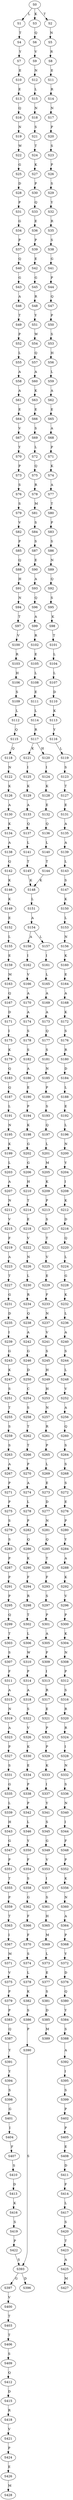 strict digraph  {
	S0 -> S1 [ label = L ];
	S0 -> S2 [ label = T ];
	S0 -> S3 [ label = K ];
	S1 -> S4 [ label = T ];
	S2 -> S5 [ label = N ];
	S3 -> S6 [ label = Q ];
	S4 -> S7 [ label = Y ];
	S5 -> S8 [ label = R ];
	S6 -> S9 [ label = V ];
	S7 -> S10 [ label = E ];
	S8 -> S11 [ label = E ];
	S9 -> S12 [ label = N ];
	S10 -> S13 [ label = E ];
	S11 -> S14 [ label = R ];
	S12 -> S15 [ label = L ];
	S13 -> S16 [ label = Q ];
	S14 -> S17 [ label = N ];
	S15 -> S18 [ label = N ];
	S16 -> S19 [ label = N ];
	S17 -> S20 [ label = P ];
	S18 -> S21 [ label = S ];
	S19 -> S22 [ label = W ];
	S20 -> S23 [ label = S ];
	S21 -> S24 [ label = T ];
	S22 -> S25 [ label = G ];
	S23 -> S26 [ label = P ];
	S24 -> S27 [ label = K ];
	S25 -> S28 [ label = D ];
	S26 -> S29 [ label = S ];
	S27 -> S30 [ label = P ];
	S28 -> S31 [ label = P ];
	S29 -> S32 [ label = Y ];
	S30 -> S33 [ label = Q ];
	S31 -> S34 [ label = G ];
	S32 -> S35 [ label = R ];
	S33 -> S36 [ label = E ];
	S34 -> S37 [ label = P ];
	S35 -> S38 [ label = S ];
	S36 -> S39 [ label = P ];
	S37 -> S40 [ label = Q ];
	S38 -> S41 [ label = G ];
	S39 -> S42 [ label = E ];
	S40 -> S43 [ label = G ];
	S41 -> S44 [ label = P ];
	S42 -> S45 [ label = G ];
	S43 -> S46 [ label = A ];
	S44 -> S47 [ label = Q ];
	S45 -> S48 [ label = R ];
	S46 -> S49 [ label = T ];
	S47 -> S50 [ label = P ];
	S48 -> S51 [ label = Y ];
	S49 -> S52 [ label = P ];
	S50 -> S53 [ label = S ];
	S51 -> S54 [ label = W ];
	S52 -> S55 [ label = L ];
	S53 -> S56 [ label = H ];
	S54 -> S57 [ label = Q ];
	S55 -> S58 [ label = A ];
	S56 -> S59 [ label = L ];
	S57 -> S60 [ label = A ];
	S58 -> S61 [ label = A ];
	S59 -> S62 [ label = A ];
	S60 -> S63 [ label = K ];
	S61 -> S64 [ label = E ];
	S62 -> S65 [ label = E ];
	S63 -> S66 [ label = E ];
	S64 -> S67 [ label = V ];
	S65 -> S68 [ label = A ];
	S66 -> S69 [ label = S ];
	S67 -> S70 [ label = Y ];
	S68 -> S71 [ label = P ];
	S69 -> S72 [ label = L ];
	S70 -> S73 [ label = P ];
	S71 -> S74 [ label = K ];
	S72 -> S75 [ label = Q ];
	S73 -> S76 [ label = S ];
	S74 -> S77 [ label = A ];
	S75 -> S78 [ label = R ];
	S76 -> S79 [ label = S ];
	S77 -> S80 [ label = T ];
	S78 -> S81 [ label = M ];
	S79 -> S82 [ label = V ];
	S80 -> S83 [ label = P ];
	S81 -> S84 [ label = S ];
	S82 -> S85 [ label = P ];
	S83 -> S86 [ label = S ];
	S84 -> S87 [ label = S ];
	S85 -> S88 [ label = Q ];
	S86 -> S89 [ label = N ];
	S87 -> S90 [ label = E ];
	S88 -> S91 [ label = H ];
	S89 -> S92 [ label = Q ];
	S90 -> S93 [ label = A ];
	S91 -> S94 [ label = N ];
	S92 -> S95 [ label = S ];
	S93 -> S96 [ label = Q ];
	S94 -> S97 [ label = T ];
	S95 -> S98 [ label = K ];
	S96 -> S99 [ label = A ];
	S97 -> S100 [ label = V ];
	S98 -> S101 [ label = T ];
	S99 -> S102 [ label = R ];
	S100 -> S103 [ label = R ];
	S101 -> S104 [ label = L ];
	S102 -> S105 [ label = E ];
	S103 -> S106 [ label = H ];
	S104 -> S107 [ label = L ];
	S105 -> S108 [ label = L ];
	S106 -> S109 [ label = S ];
	S107 -> S110 [ label = D ];
	S108 -> S111 [ label = E ];
	S109 -> S112 [ label = L ];
	S110 -> S113 [ label = K ];
	S111 -> S114 [ label = L ];
	S112 -> S115 [ label = Q ];
	S113 -> S116 [ label = Y ];
	S114 -> S117 [ label = R ];
	S115 -> S118 [ label = Q ];
	S116 -> S119 [ label = L ];
	S117 -> S120 [ label = H ];
	S117 -> S121 [ label = K ];
	S118 -> S122 [ label = N ];
	S119 -> S123 [ label = S ];
	S120 -> S124 [ label = I ];
	S121 -> S125 [ label = I ];
	S122 -> S126 [ label = K ];
	S123 -> S127 [ label = T ];
	S124 -> S128 [ label = K ];
	S125 -> S129 [ label = K ];
	S126 -> S130 [ label = A ];
	S127 -> S131 [ label = E ];
	S128 -> S132 [ label = E ];
	S129 -> S133 [ label = A ];
	S130 -> S134 [ label = K ];
	S131 -> S135 [ label = A ];
	S132 -> S136 [ label = Q ];
	S133 -> S137 [ label = Q ];
	S134 -> S138 [ label = A ];
	S135 -> S139 [ label = A ];
	S136 -> S140 [ label = L ];
	S137 -> S141 [ label = L ];
	S138 -> S142 [ label = Q ];
	S139 -> S143 [ label = L ];
	S140 -> S144 [ label = T ];
	S141 -> S145 [ label = T ];
	S142 -> S146 [ label = K ];
	S143 -> S147 [ label = S ];
	S144 -> S148 [ label = K ];
	S145 -> S148 [ label = K ];
	S146 -> S149 [ label = K ];
	S147 -> S150 [ label = K ];
	S148 -> S151 [ label = L ];
	S149 -> S152 [ label = E ];
	S150 -> S153 [ label = L ];
	S151 -> S154 [ label = A ];
	S152 -> S155 [ label = L ];
	S153 -> S156 [ label = N ];
	S154 -> S157 [ label = L ];
	S154 -> S158 [ label = A ];
	S155 -> S159 [ label = E ];
	S156 -> S160 [ label = K ];
	S157 -> S161 [ label = I ];
	S158 -> S162 [ label = I ];
	S159 -> S163 [ label = M ];
	S160 -> S164 [ label = E ];
	S161 -> S165 [ label = L ];
	S162 -> S166 [ label = V ];
	S163 -> S167 [ label = Q ];
	S164 -> S168 [ label = A ];
	S165 -> S169 [ label = A ];
	S166 -> S170 [ label = A ];
	S167 -> S171 [ label = D ];
	S168 -> S172 [ label = K ];
	S169 -> S173 [ label = A ];
	S170 -> S174 [ label = A ];
	S171 -> S175 [ label = I ];
	S172 -> S176 [ label = S ];
	S173 -> S177 [ label = Q ];
	S174 -> S178 [ label = S ];
	S175 -> S179 [ label = K ];
	S176 -> S180 [ label = R ];
	S177 -> S181 [ label = S ];
	S178 -> S182 [ label = S ];
	S179 -> S183 [ label = Q ];
	S180 -> S184 [ label = D ];
	S181 -> S185 [ label = N ];
	S182 -> S186 [ label = A ];
	S183 -> S187 [ label = Q ];
	S184 -> S188 [ label = L ];
	S185 -> S189 [ label = P ];
	S186 -> S190 [ label = E ];
	S187 -> S191 [ label = L ];
	S188 -> S192 [ label = E ];
	S189 -> S193 [ label = S ];
	S190 -> S194 [ label = P ];
	S191 -> S195 [ label = N ];
	S192 -> S196 [ label = L ];
	S193 -> S197 [ label = Q ];
	S194 -> S198 [ label = K ];
	S195 -> S199 [ label = K ];
	S196 -> S200 [ label = N ];
	S197 -> S201 [ label = L ];
	S198 -> S202 [ label = G ];
	S199 -> S203 [ label = L ];
	S200 -> S204 [ label = Y ];
	S201 -> S205 [ label = M ];
	S202 -> S206 [ label = G ];
	S203 -> S207 [ label = A ];
	S204 -> S208 [ label = I ];
	S205 -> S209 [ label = K ];
	S206 -> S210 [ label = H ];
	S207 -> S211 [ label = N ];
	S208 -> S212 [ label = K ];
	S209 -> S213 [ label = P ];
	S210 -> S214 [ label = T ];
	S211 -> S215 [ label = V ];
	S212 -> S216 [ label = D ];
	S213 -> S217 [ label = S ];
	S214 -> S218 [ label = E ];
	S215 -> S219 [ label = F ];
	S216 -> S220 [ label = Q ];
	S217 -> S221 [ label = T ];
	S218 -> S222 [ label = V ];
	S219 -> S223 [ label = A ];
	S220 -> S224 [ label = L ];
	S221 -> S225 [ label = V ];
	S222 -> S226 [ label = N ];
	S223 -> S227 [ label = T ];
	S224 -> S228 [ label = G ];
	S225 -> S229 [ label = E ];
	S226 -> S230 [ label = L ];
	S227 -> S231 [ label = G ];
	S228 -> S232 [ label = K ];
	S229 -> S233 [ label = F ];
	S230 -> S234 [ label = R ];
	S231 -> S235 [ label = D ];
	S232 -> S236 [ label = L ];
	S233 -> S237 [ label = N ];
	S234 -> S238 [ label = Q ];
	S235 -> S239 [ label = I ];
	S236 -> S240 [ label = A ];
	S237 -> S241 [ label = V ];
	S238 -> S242 [ label = A ];
	S239 -> S243 [ label = G ];
	S240 -> S244 [ label = S ];
	S241 -> S245 [ label = S ];
	S242 -> S246 [ label = G ];
	S243 -> S247 [ label = K ];
	S244 -> S248 [ label = L ];
	S245 -> S249 [ label = H ];
	S246 -> S250 [ label = D ];
	S247 -> S251 [ label = S ];
	S248 -> S252 [ label = V ];
	S249 -> S253 [ label = H ];
	S250 -> S254 [ label = C ];
	S251 -> S255 [ label = T ];
	S252 -> S256 [ label = A ];
	S253 -> S257 [ label = N ];
	S254 -> S258 [ label = S ];
	S255 -> S259 [ label = S ];
	S256 -> S260 [ label = Q ];
	S257 -> S261 [ label = R ];
	S258 -> S262 [ label = T ];
	S259 -> S263 [ label = S ];
	S260 -> S264 [ label = S ];
	S261 -> S265 [ label = P ];
	S262 -> S266 [ label = T ];
	S263 -> S267 [ label = A ];
	S264 -> S268 [ label = S ];
	S265 -> S269 [ label = L ];
	S266 -> S270 [ label = P ];
	S267 -> S271 [ label = P ];
	S268 -> S272 [ label = S ];
	S269 -> S273 [ label = E ];
	S270 -> S274 [ label = A ];
	S271 -> S275 [ label = P ];
	S272 -> S276 [ label = E ];
	S273 -> S277 [ label = D ];
	S274 -> S278 [ label = L ];
	S275 -> S279 [ label = S ];
	S276 -> S280 [ label = P ];
	S277 -> S281 [ label = N ];
	S278 -> S282 [ label = P ];
	S279 -> S283 [ label = S ];
	S280 -> S284 [ label = Y ];
	S281 -> S285 [ label = Q ];
	S282 -> S286 [ label = Q ];
	S283 -> S287 [ label = P ];
	S284 -> S288 [ label = A ];
	S285 -> S289 [ label = T ];
	S286 -> S290 [ label = K ];
	S287 -> S291 [ label = P ];
	S288 -> S292 [ label = K ];
	S289 -> S293 [ label = F ];
	S290 -> S294 [ label = F ];
	S291 -> S295 [ label = P ];
	S292 -> S296 [ label = V ];
	S293 -> S297 [ label = S ];
	S294 -> S298 [ label = R ];
	S295 -> S299 [ label = Q ];
	S296 -> S300 [ label = P ];
	S297 -> S301 [ label = P ];
	S298 -> S302 [ label = T ];
	S299 -> S303 [ label = T ];
	S300 -> S304 [ label = K ];
	S301 -> S305 [ label = A ];
	S302 -> S306 [ label = L ];
	S303 -> S307 [ label = S ];
	S304 -> S308 [ label = N ];
	S305 -> S309 [ label = F ];
	S306 -> S310 [ label = W ];
	S307 -> S311 [ label = F ];
	S308 -> S312 [ label = P ];
	S309 -> S313 [ label = I ];
	S310 -> S314 [ label = P ];
	S311 -> S315 [ label = A ];
	S312 -> S316 [ label = S ];
	S313 -> S317 [ label = R ];
	S314 -> S318 [ label = A ];
	S315 -> S319 [ label = N ];
	S316 -> S320 [ label = R ];
	S317 -> S321 [ label = E ];
	S318 -> S322 [ label = S ];
	S319 -> S323 [ label = A ];
	S320 -> S324 [ label = R ];
	S321 -> S325 [ label = P ];
	S322 -> S326 [ label = V ];
	S323 -> S327 [ label = P ];
	S324 -> S328 [ label = I ];
	S325 -> S329 [ label = P ];
	S326 -> S330 [ label = K ];
	S327 -> S331 [ label = S ];
	S328 -> S332 [ label = N ];
	S329 -> S333 [ label = K ];
	S330 -> S334 [ label = E ];
	S331 -> S335 [ label = G ];
	S332 -> S336 [ label = S ];
	S333 -> S337 [ label = I ];
	S334 -> S338 [ label = P ];
	S335 -> S339 [ label = L ];
	S336 -> S340 [ label = N ];
	S337 -> S341 [ label = Y ];
	S338 -> S342 [ label = P ];
	S339 -> S343 [ label = H ];
	S340 -> S344 [ label = I ];
	S341 -> S345 [ label = S ];
	S342 -> S346 [ label = L ];
	S343 -> S347 [ label = G ];
	S344 -> S348 [ label = F ];
	S345 -> S349 [ label = G ];
	S346 -> S350 [ label = Y ];
	S347 -> S351 [ label = P ];
	S348 -> S352 [ label = P ];
	S349 -> S353 [ label = V ];
	S350 -> S354 [ label = F ];
	S351 -> S355 [ label = T ];
	S352 -> S356 [ label = K ];
	S353 -> S357 [ label = I ];
	S354 -> S358 [ label = S ];
	S355 -> S359 [ label = P ];
	S356 -> S360 [ label = N ];
	S357 -> S361 [ label = S ];
	S358 -> S362 [ label = G ];
	S359 -> S363 [ label = T ];
	S360 -> S364 [ label = A ];
	S361 -> S365 [ label = H ];
	S362 -> S366 [ label = F ];
	S363 -> S367 [ label = I ];
	S364 -> S368 [ label = P ];
	S365 -> S369 [ label = M ];
	S366 -> S370 [ label = F ];
	S367 -> S371 [ label = M ];
	S368 -> S372 [ label = Y ];
	S369 -> S373 [ label = L ];
	S370 -> S374 [ label = S ];
	S371 -> S375 [ label = V ];
	S372 -> S376 [ label = D ];
	S373 -> S377 [ label = E ];
	S374 -> S378 [ label = L ];
	S375 -> S379 [ label = P ];
	S376 -> S380 [ label = Q ];
	S377 -> S381 [ label = S ];
	S378 -> S382 [ label = K ];
	S379 -> S383 [ label = P ];
	S380 -> S384 [ label = Y ];
	S381 -> S385 [ label = D ];
	S382 -> S386 [ label = S ];
	S383 -> S387 [ label = Q ];
	S384 -> S388 [ label = S ];
	S385 -> S389 [ label = M ];
	S386 -> S390 [ label = P ];
	S387 -> S391 [ label = Y ];
	S388 -> S392 [ label = A ];
	S390 -> S393 [ label = S ];
	S391 -> S394 [ label = Y ];
	S392 -> S395 [ label = I ];
	S393 -> S396 [ label = D ];
	S393 -> S397 [ label = G ];
	S394 -> S398 [ label = S ];
	S395 -> S399 [ label = S ];
	S397 -> S400 [ label = V ];
	S398 -> S401 [ label = G ];
	S399 -> S402 [ label = P ];
	S400 -> S403 [ label = T ];
	S401 -> S404 [ label = I ];
	S402 -> S405 [ label = P ];
	S403 -> S406 [ label = T ];
	S404 -> S407 [ label = F ];
	S405 -> S408 [ label = E ];
	S406 -> S409 [ label = S ];
	S407 -> S410 [ label = S ];
	S408 -> S411 [ label = D ];
	S409 -> S412 [ label = Q ];
	S410 -> S413 [ label = D ];
	S411 -> S414 [ label = F ];
	S412 -> S415 [ label = D ];
	S413 -> S416 [ label = K ];
	S414 -> S417 [ label = L ];
	S415 -> S418 [ label = R ];
	S416 -> S419 [ label = S ];
	S417 -> S420 [ label = S ];
	S418 -> S421 [ label = V ];
	S419 -> S422 [ label = P ];
	S420 -> S423 [ label = T ];
	S421 -> S424 [ label = P ];
	S422 -> S393 [ label = S ];
	S423 -> S425 [ label = A ];
	S424 -> S426 [ label = E ];
	S425 -> S427 [ label = M ];
	S426 -> S428 [ label = M ];
}
